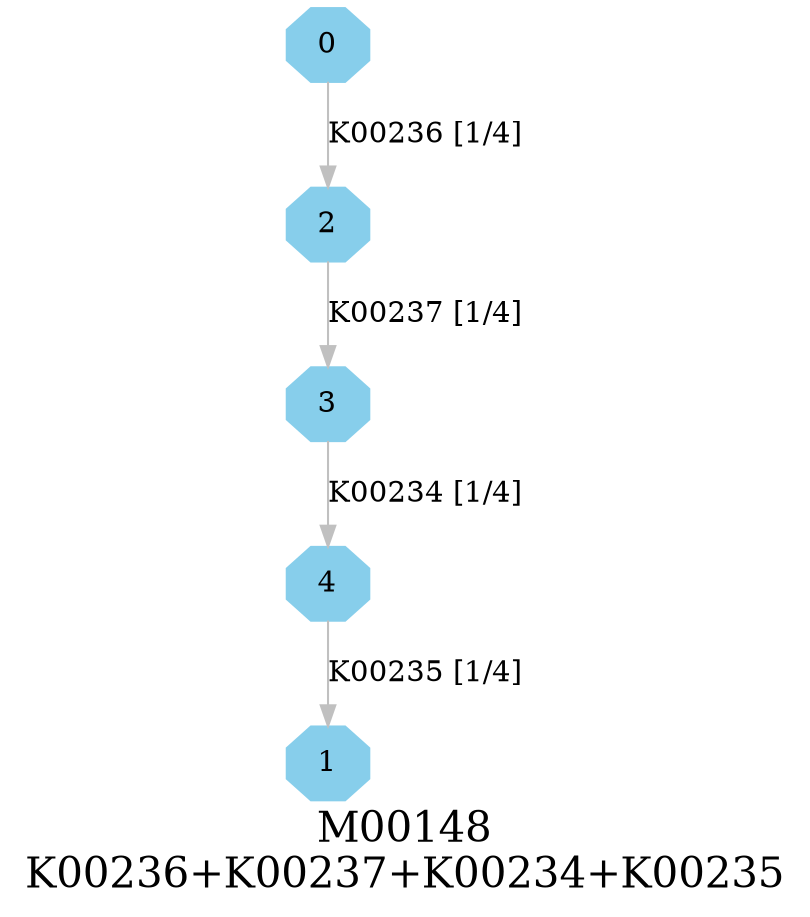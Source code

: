 digraph G {
graph [label="M00148
K00236+K00237+K00234+K00235",fontsize=20];
node [shape=box,style=filled];
edge [len=3,color=grey];
{node [width=.3,height=.3,shape=octagon,style=filled,color=skyblue] 0 1 2 3 4 }
0 -> 2 [label="K00236 [1/4]"];
2 -> 3 [label="K00237 [1/4]"];
3 -> 4 [label="K00234 [1/4]"];
4 -> 1 [label="K00235 [1/4]"];
}